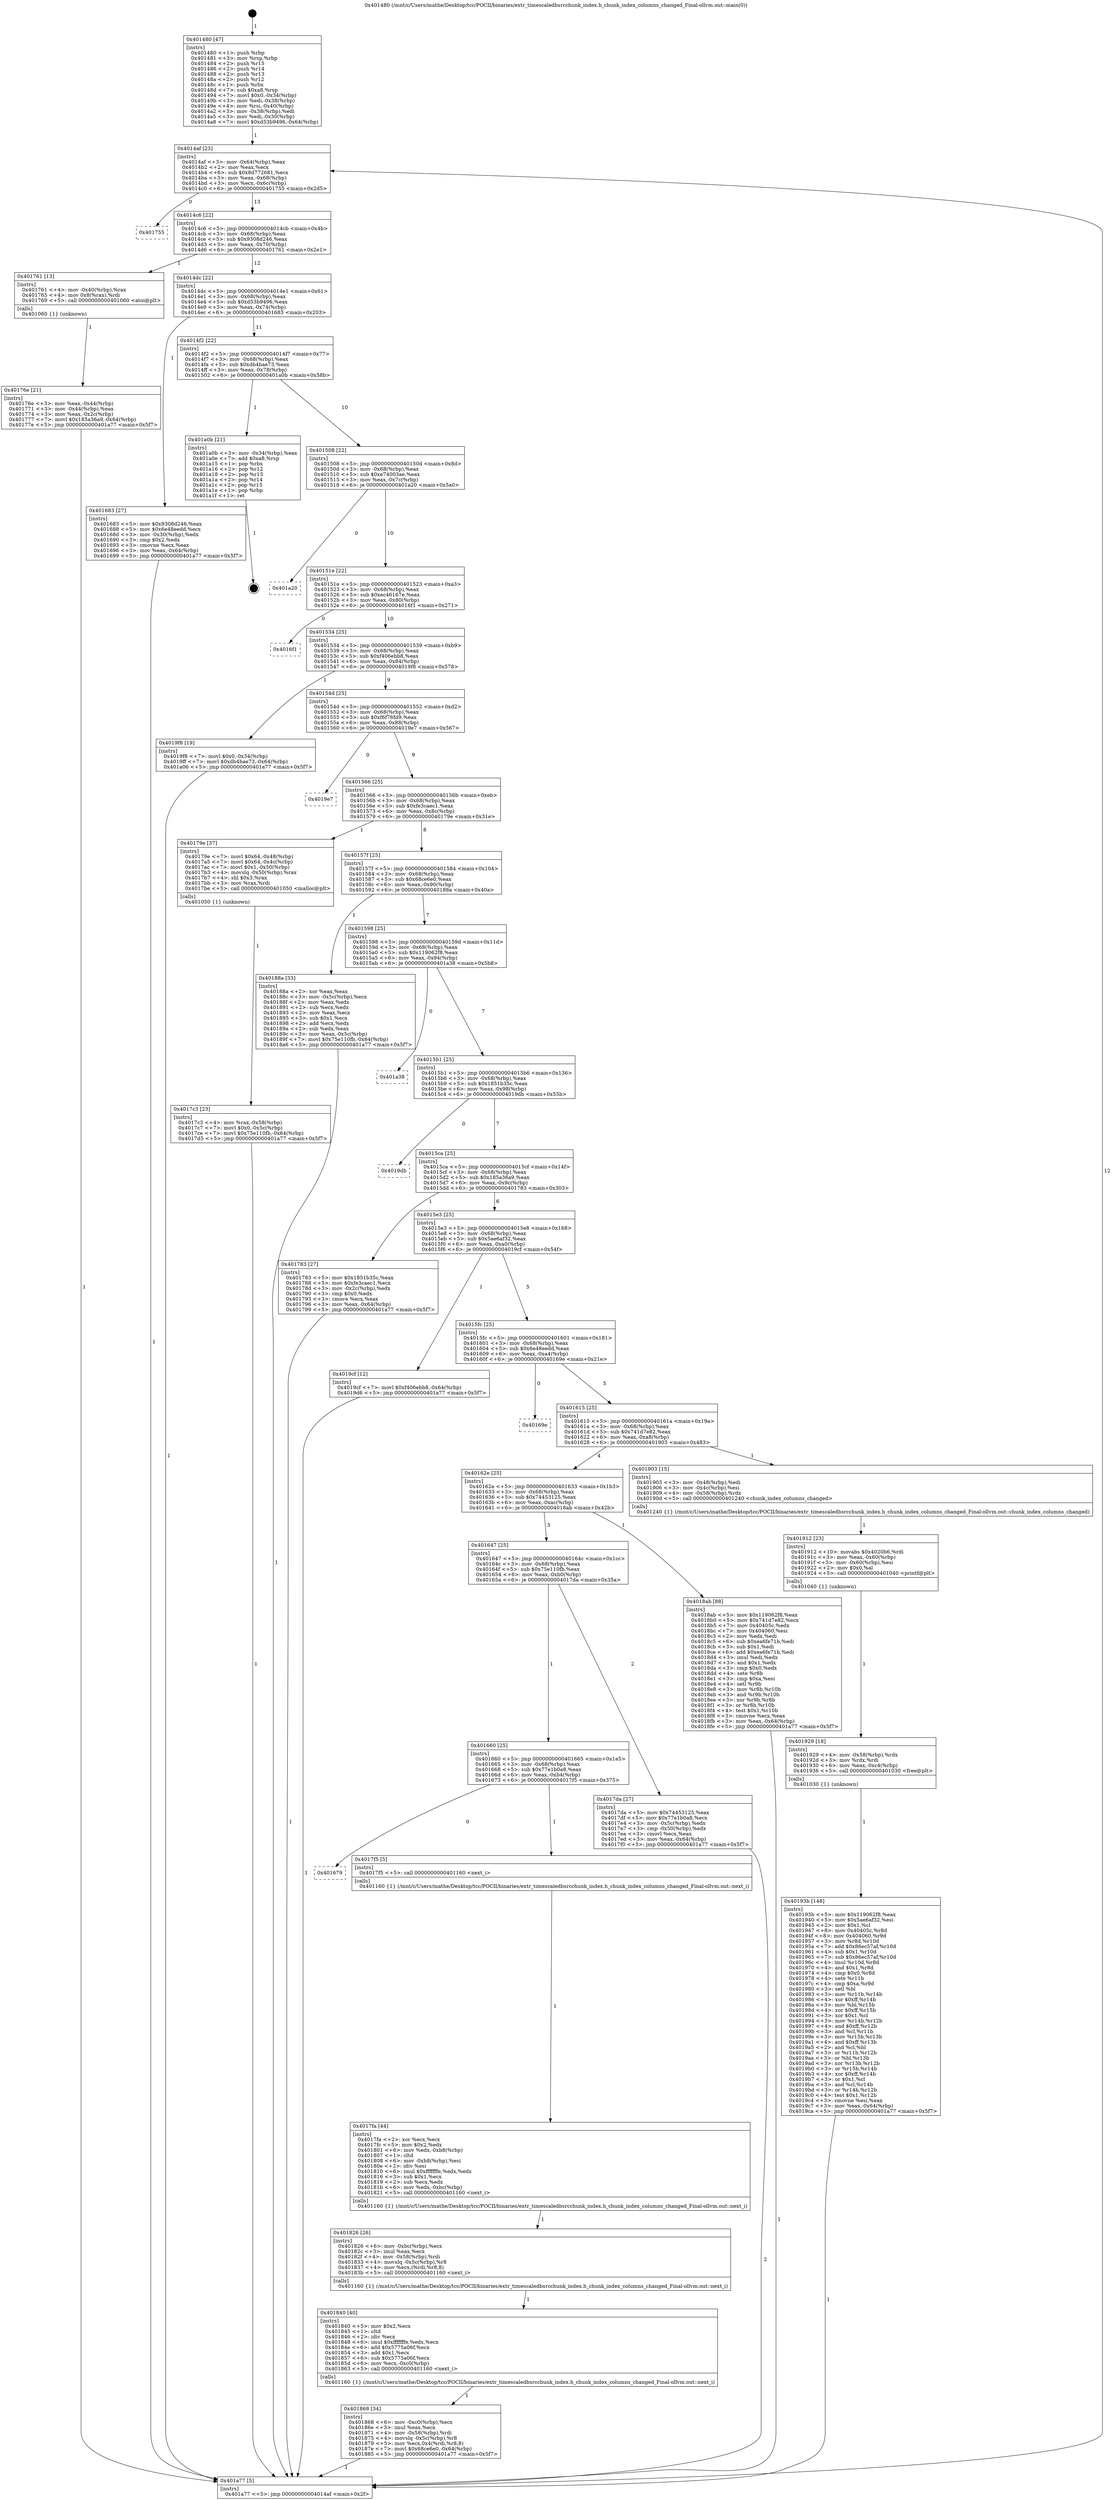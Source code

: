 digraph "0x401480" {
  label = "0x401480 (/mnt/c/Users/mathe/Desktop/tcc/POCII/binaries/extr_timescaledbsrcchunk_index.h_chunk_index_columns_changed_Final-ollvm.out::main(0))"
  labelloc = "t"
  node[shape=record]

  Entry [label="",width=0.3,height=0.3,shape=circle,fillcolor=black,style=filled]
  "0x4014af" [label="{
     0x4014af [23]\l
     | [instrs]\l
     &nbsp;&nbsp;0x4014af \<+3\>: mov -0x64(%rbp),%eax\l
     &nbsp;&nbsp;0x4014b2 \<+2\>: mov %eax,%ecx\l
     &nbsp;&nbsp;0x4014b4 \<+6\>: sub $0x8d772681,%ecx\l
     &nbsp;&nbsp;0x4014ba \<+3\>: mov %eax,-0x68(%rbp)\l
     &nbsp;&nbsp;0x4014bd \<+3\>: mov %ecx,-0x6c(%rbp)\l
     &nbsp;&nbsp;0x4014c0 \<+6\>: je 0000000000401755 \<main+0x2d5\>\l
  }"]
  "0x401755" [label="{
     0x401755\l
  }", style=dashed]
  "0x4014c6" [label="{
     0x4014c6 [22]\l
     | [instrs]\l
     &nbsp;&nbsp;0x4014c6 \<+5\>: jmp 00000000004014cb \<main+0x4b\>\l
     &nbsp;&nbsp;0x4014cb \<+3\>: mov -0x68(%rbp),%eax\l
     &nbsp;&nbsp;0x4014ce \<+5\>: sub $0x9308d246,%eax\l
     &nbsp;&nbsp;0x4014d3 \<+3\>: mov %eax,-0x70(%rbp)\l
     &nbsp;&nbsp;0x4014d6 \<+6\>: je 0000000000401761 \<main+0x2e1\>\l
  }"]
  Exit [label="",width=0.3,height=0.3,shape=circle,fillcolor=black,style=filled,peripheries=2]
  "0x401761" [label="{
     0x401761 [13]\l
     | [instrs]\l
     &nbsp;&nbsp;0x401761 \<+4\>: mov -0x40(%rbp),%rax\l
     &nbsp;&nbsp;0x401765 \<+4\>: mov 0x8(%rax),%rdi\l
     &nbsp;&nbsp;0x401769 \<+5\>: call 0000000000401060 \<atoi@plt\>\l
     | [calls]\l
     &nbsp;&nbsp;0x401060 \{1\} (unknown)\l
  }"]
  "0x4014dc" [label="{
     0x4014dc [22]\l
     | [instrs]\l
     &nbsp;&nbsp;0x4014dc \<+5\>: jmp 00000000004014e1 \<main+0x61\>\l
     &nbsp;&nbsp;0x4014e1 \<+3\>: mov -0x68(%rbp),%eax\l
     &nbsp;&nbsp;0x4014e4 \<+5\>: sub $0xd53b9496,%eax\l
     &nbsp;&nbsp;0x4014e9 \<+3\>: mov %eax,-0x74(%rbp)\l
     &nbsp;&nbsp;0x4014ec \<+6\>: je 0000000000401683 \<main+0x203\>\l
  }"]
  "0x40193b" [label="{
     0x40193b [148]\l
     | [instrs]\l
     &nbsp;&nbsp;0x40193b \<+5\>: mov $0x119062f8,%eax\l
     &nbsp;&nbsp;0x401940 \<+5\>: mov $0x5ae6af32,%esi\l
     &nbsp;&nbsp;0x401945 \<+2\>: mov $0x1,%cl\l
     &nbsp;&nbsp;0x401947 \<+8\>: mov 0x40405c,%r8d\l
     &nbsp;&nbsp;0x40194f \<+8\>: mov 0x404060,%r9d\l
     &nbsp;&nbsp;0x401957 \<+3\>: mov %r8d,%r10d\l
     &nbsp;&nbsp;0x40195a \<+7\>: add $0x86ec57af,%r10d\l
     &nbsp;&nbsp;0x401961 \<+4\>: sub $0x1,%r10d\l
     &nbsp;&nbsp;0x401965 \<+7\>: sub $0x86ec57af,%r10d\l
     &nbsp;&nbsp;0x40196c \<+4\>: imul %r10d,%r8d\l
     &nbsp;&nbsp;0x401970 \<+4\>: and $0x1,%r8d\l
     &nbsp;&nbsp;0x401974 \<+4\>: cmp $0x0,%r8d\l
     &nbsp;&nbsp;0x401978 \<+4\>: sete %r11b\l
     &nbsp;&nbsp;0x40197c \<+4\>: cmp $0xa,%r9d\l
     &nbsp;&nbsp;0x401980 \<+3\>: setl %bl\l
     &nbsp;&nbsp;0x401983 \<+3\>: mov %r11b,%r14b\l
     &nbsp;&nbsp;0x401986 \<+4\>: xor $0xff,%r14b\l
     &nbsp;&nbsp;0x40198a \<+3\>: mov %bl,%r15b\l
     &nbsp;&nbsp;0x40198d \<+4\>: xor $0xff,%r15b\l
     &nbsp;&nbsp;0x401991 \<+3\>: xor $0x1,%cl\l
     &nbsp;&nbsp;0x401994 \<+3\>: mov %r14b,%r12b\l
     &nbsp;&nbsp;0x401997 \<+4\>: and $0xff,%r12b\l
     &nbsp;&nbsp;0x40199b \<+3\>: and %cl,%r11b\l
     &nbsp;&nbsp;0x40199e \<+3\>: mov %r15b,%r13b\l
     &nbsp;&nbsp;0x4019a1 \<+4\>: and $0xff,%r13b\l
     &nbsp;&nbsp;0x4019a5 \<+2\>: and %cl,%bl\l
     &nbsp;&nbsp;0x4019a7 \<+3\>: or %r11b,%r12b\l
     &nbsp;&nbsp;0x4019aa \<+3\>: or %bl,%r13b\l
     &nbsp;&nbsp;0x4019ad \<+3\>: xor %r13b,%r12b\l
     &nbsp;&nbsp;0x4019b0 \<+3\>: or %r15b,%r14b\l
     &nbsp;&nbsp;0x4019b3 \<+4\>: xor $0xff,%r14b\l
     &nbsp;&nbsp;0x4019b7 \<+3\>: or $0x1,%cl\l
     &nbsp;&nbsp;0x4019ba \<+3\>: and %cl,%r14b\l
     &nbsp;&nbsp;0x4019bd \<+3\>: or %r14b,%r12b\l
     &nbsp;&nbsp;0x4019c0 \<+4\>: test $0x1,%r12b\l
     &nbsp;&nbsp;0x4019c4 \<+3\>: cmovne %esi,%eax\l
     &nbsp;&nbsp;0x4019c7 \<+3\>: mov %eax,-0x64(%rbp)\l
     &nbsp;&nbsp;0x4019ca \<+5\>: jmp 0000000000401a77 \<main+0x5f7\>\l
  }"]
  "0x401683" [label="{
     0x401683 [27]\l
     | [instrs]\l
     &nbsp;&nbsp;0x401683 \<+5\>: mov $0x9308d246,%eax\l
     &nbsp;&nbsp;0x401688 \<+5\>: mov $0x6e48eedd,%ecx\l
     &nbsp;&nbsp;0x40168d \<+3\>: mov -0x30(%rbp),%edx\l
     &nbsp;&nbsp;0x401690 \<+3\>: cmp $0x2,%edx\l
     &nbsp;&nbsp;0x401693 \<+3\>: cmovne %ecx,%eax\l
     &nbsp;&nbsp;0x401696 \<+3\>: mov %eax,-0x64(%rbp)\l
     &nbsp;&nbsp;0x401699 \<+5\>: jmp 0000000000401a77 \<main+0x5f7\>\l
  }"]
  "0x4014f2" [label="{
     0x4014f2 [22]\l
     | [instrs]\l
     &nbsp;&nbsp;0x4014f2 \<+5\>: jmp 00000000004014f7 \<main+0x77\>\l
     &nbsp;&nbsp;0x4014f7 \<+3\>: mov -0x68(%rbp),%eax\l
     &nbsp;&nbsp;0x4014fa \<+5\>: sub $0xdb4bae73,%eax\l
     &nbsp;&nbsp;0x4014ff \<+3\>: mov %eax,-0x78(%rbp)\l
     &nbsp;&nbsp;0x401502 \<+6\>: je 0000000000401a0b \<main+0x58b\>\l
  }"]
  "0x401a77" [label="{
     0x401a77 [5]\l
     | [instrs]\l
     &nbsp;&nbsp;0x401a77 \<+5\>: jmp 00000000004014af \<main+0x2f\>\l
  }"]
  "0x401480" [label="{
     0x401480 [47]\l
     | [instrs]\l
     &nbsp;&nbsp;0x401480 \<+1\>: push %rbp\l
     &nbsp;&nbsp;0x401481 \<+3\>: mov %rsp,%rbp\l
     &nbsp;&nbsp;0x401484 \<+2\>: push %r15\l
     &nbsp;&nbsp;0x401486 \<+2\>: push %r14\l
     &nbsp;&nbsp;0x401488 \<+2\>: push %r13\l
     &nbsp;&nbsp;0x40148a \<+2\>: push %r12\l
     &nbsp;&nbsp;0x40148c \<+1\>: push %rbx\l
     &nbsp;&nbsp;0x40148d \<+7\>: sub $0xa8,%rsp\l
     &nbsp;&nbsp;0x401494 \<+7\>: movl $0x0,-0x34(%rbp)\l
     &nbsp;&nbsp;0x40149b \<+3\>: mov %edi,-0x38(%rbp)\l
     &nbsp;&nbsp;0x40149e \<+4\>: mov %rsi,-0x40(%rbp)\l
     &nbsp;&nbsp;0x4014a2 \<+3\>: mov -0x38(%rbp),%edi\l
     &nbsp;&nbsp;0x4014a5 \<+3\>: mov %edi,-0x30(%rbp)\l
     &nbsp;&nbsp;0x4014a8 \<+7\>: movl $0xd53b9496,-0x64(%rbp)\l
  }"]
  "0x40176e" [label="{
     0x40176e [21]\l
     | [instrs]\l
     &nbsp;&nbsp;0x40176e \<+3\>: mov %eax,-0x44(%rbp)\l
     &nbsp;&nbsp;0x401771 \<+3\>: mov -0x44(%rbp),%eax\l
     &nbsp;&nbsp;0x401774 \<+3\>: mov %eax,-0x2c(%rbp)\l
     &nbsp;&nbsp;0x401777 \<+7\>: movl $0x185a36a9,-0x64(%rbp)\l
     &nbsp;&nbsp;0x40177e \<+5\>: jmp 0000000000401a77 \<main+0x5f7\>\l
  }"]
  "0x401929" [label="{
     0x401929 [18]\l
     | [instrs]\l
     &nbsp;&nbsp;0x401929 \<+4\>: mov -0x58(%rbp),%rdx\l
     &nbsp;&nbsp;0x40192d \<+3\>: mov %rdx,%rdi\l
     &nbsp;&nbsp;0x401930 \<+6\>: mov %eax,-0xc4(%rbp)\l
     &nbsp;&nbsp;0x401936 \<+5\>: call 0000000000401030 \<free@plt\>\l
     | [calls]\l
     &nbsp;&nbsp;0x401030 \{1\} (unknown)\l
  }"]
  "0x401a0b" [label="{
     0x401a0b [21]\l
     | [instrs]\l
     &nbsp;&nbsp;0x401a0b \<+3\>: mov -0x34(%rbp),%eax\l
     &nbsp;&nbsp;0x401a0e \<+7\>: add $0xa8,%rsp\l
     &nbsp;&nbsp;0x401a15 \<+1\>: pop %rbx\l
     &nbsp;&nbsp;0x401a16 \<+2\>: pop %r12\l
     &nbsp;&nbsp;0x401a18 \<+2\>: pop %r13\l
     &nbsp;&nbsp;0x401a1a \<+2\>: pop %r14\l
     &nbsp;&nbsp;0x401a1c \<+2\>: pop %r15\l
     &nbsp;&nbsp;0x401a1e \<+1\>: pop %rbp\l
     &nbsp;&nbsp;0x401a1f \<+1\>: ret\l
  }"]
  "0x401508" [label="{
     0x401508 [22]\l
     | [instrs]\l
     &nbsp;&nbsp;0x401508 \<+5\>: jmp 000000000040150d \<main+0x8d\>\l
     &nbsp;&nbsp;0x40150d \<+3\>: mov -0x68(%rbp),%eax\l
     &nbsp;&nbsp;0x401510 \<+5\>: sub $0xe74003ae,%eax\l
     &nbsp;&nbsp;0x401515 \<+3\>: mov %eax,-0x7c(%rbp)\l
     &nbsp;&nbsp;0x401518 \<+6\>: je 0000000000401a20 \<main+0x5a0\>\l
  }"]
  "0x401912" [label="{
     0x401912 [23]\l
     | [instrs]\l
     &nbsp;&nbsp;0x401912 \<+10\>: movabs $0x4020b6,%rdi\l
     &nbsp;&nbsp;0x40191c \<+3\>: mov %eax,-0x60(%rbp)\l
     &nbsp;&nbsp;0x40191f \<+3\>: mov -0x60(%rbp),%esi\l
     &nbsp;&nbsp;0x401922 \<+2\>: mov $0x0,%al\l
     &nbsp;&nbsp;0x401924 \<+5\>: call 0000000000401040 \<printf@plt\>\l
     | [calls]\l
     &nbsp;&nbsp;0x401040 \{1\} (unknown)\l
  }"]
  "0x401a20" [label="{
     0x401a20\l
  }", style=dashed]
  "0x40151e" [label="{
     0x40151e [22]\l
     | [instrs]\l
     &nbsp;&nbsp;0x40151e \<+5\>: jmp 0000000000401523 \<main+0xa3\>\l
     &nbsp;&nbsp;0x401523 \<+3\>: mov -0x68(%rbp),%eax\l
     &nbsp;&nbsp;0x401526 \<+5\>: sub $0xec46167e,%eax\l
     &nbsp;&nbsp;0x40152b \<+3\>: mov %eax,-0x80(%rbp)\l
     &nbsp;&nbsp;0x40152e \<+6\>: je 00000000004016f1 \<main+0x271\>\l
  }"]
  "0x401868" [label="{
     0x401868 [34]\l
     | [instrs]\l
     &nbsp;&nbsp;0x401868 \<+6\>: mov -0xc0(%rbp),%ecx\l
     &nbsp;&nbsp;0x40186e \<+3\>: imul %eax,%ecx\l
     &nbsp;&nbsp;0x401871 \<+4\>: mov -0x58(%rbp),%rdi\l
     &nbsp;&nbsp;0x401875 \<+4\>: movslq -0x5c(%rbp),%r8\l
     &nbsp;&nbsp;0x401879 \<+5\>: mov %ecx,0x4(%rdi,%r8,8)\l
     &nbsp;&nbsp;0x40187e \<+7\>: movl $0x68ce6e0,-0x64(%rbp)\l
     &nbsp;&nbsp;0x401885 \<+5\>: jmp 0000000000401a77 \<main+0x5f7\>\l
  }"]
  "0x4016f1" [label="{
     0x4016f1\l
  }", style=dashed]
  "0x401534" [label="{
     0x401534 [25]\l
     | [instrs]\l
     &nbsp;&nbsp;0x401534 \<+5\>: jmp 0000000000401539 \<main+0xb9\>\l
     &nbsp;&nbsp;0x401539 \<+3\>: mov -0x68(%rbp),%eax\l
     &nbsp;&nbsp;0x40153c \<+5\>: sub $0xf406ebb8,%eax\l
     &nbsp;&nbsp;0x401541 \<+6\>: mov %eax,-0x84(%rbp)\l
     &nbsp;&nbsp;0x401547 \<+6\>: je 00000000004019f8 \<main+0x578\>\l
  }"]
  "0x401840" [label="{
     0x401840 [40]\l
     | [instrs]\l
     &nbsp;&nbsp;0x401840 \<+5\>: mov $0x2,%ecx\l
     &nbsp;&nbsp;0x401845 \<+1\>: cltd\l
     &nbsp;&nbsp;0x401846 \<+2\>: idiv %ecx\l
     &nbsp;&nbsp;0x401848 \<+6\>: imul $0xfffffffe,%edx,%ecx\l
     &nbsp;&nbsp;0x40184e \<+6\>: add $0x5775a06f,%ecx\l
     &nbsp;&nbsp;0x401854 \<+3\>: add $0x1,%ecx\l
     &nbsp;&nbsp;0x401857 \<+6\>: sub $0x5775a06f,%ecx\l
     &nbsp;&nbsp;0x40185d \<+6\>: mov %ecx,-0xc0(%rbp)\l
     &nbsp;&nbsp;0x401863 \<+5\>: call 0000000000401160 \<next_i\>\l
     | [calls]\l
     &nbsp;&nbsp;0x401160 \{1\} (/mnt/c/Users/mathe/Desktop/tcc/POCII/binaries/extr_timescaledbsrcchunk_index.h_chunk_index_columns_changed_Final-ollvm.out::next_i)\l
  }"]
  "0x4019f8" [label="{
     0x4019f8 [19]\l
     | [instrs]\l
     &nbsp;&nbsp;0x4019f8 \<+7\>: movl $0x0,-0x34(%rbp)\l
     &nbsp;&nbsp;0x4019ff \<+7\>: movl $0xdb4bae73,-0x64(%rbp)\l
     &nbsp;&nbsp;0x401a06 \<+5\>: jmp 0000000000401a77 \<main+0x5f7\>\l
  }"]
  "0x40154d" [label="{
     0x40154d [25]\l
     | [instrs]\l
     &nbsp;&nbsp;0x40154d \<+5\>: jmp 0000000000401552 \<main+0xd2\>\l
     &nbsp;&nbsp;0x401552 \<+3\>: mov -0x68(%rbp),%eax\l
     &nbsp;&nbsp;0x401555 \<+5\>: sub $0xf6f76fd9,%eax\l
     &nbsp;&nbsp;0x40155a \<+6\>: mov %eax,-0x88(%rbp)\l
     &nbsp;&nbsp;0x401560 \<+6\>: je 00000000004019e7 \<main+0x567\>\l
  }"]
  "0x401826" [label="{
     0x401826 [26]\l
     | [instrs]\l
     &nbsp;&nbsp;0x401826 \<+6\>: mov -0xbc(%rbp),%ecx\l
     &nbsp;&nbsp;0x40182c \<+3\>: imul %eax,%ecx\l
     &nbsp;&nbsp;0x40182f \<+4\>: mov -0x58(%rbp),%rdi\l
     &nbsp;&nbsp;0x401833 \<+4\>: movslq -0x5c(%rbp),%r8\l
     &nbsp;&nbsp;0x401837 \<+4\>: mov %ecx,(%rdi,%r8,8)\l
     &nbsp;&nbsp;0x40183b \<+5\>: call 0000000000401160 \<next_i\>\l
     | [calls]\l
     &nbsp;&nbsp;0x401160 \{1\} (/mnt/c/Users/mathe/Desktop/tcc/POCII/binaries/extr_timescaledbsrcchunk_index.h_chunk_index_columns_changed_Final-ollvm.out::next_i)\l
  }"]
  "0x4019e7" [label="{
     0x4019e7\l
  }", style=dashed]
  "0x401566" [label="{
     0x401566 [25]\l
     | [instrs]\l
     &nbsp;&nbsp;0x401566 \<+5\>: jmp 000000000040156b \<main+0xeb\>\l
     &nbsp;&nbsp;0x40156b \<+3\>: mov -0x68(%rbp),%eax\l
     &nbsp;&nbsp;0x40156e \<+5\>: sub $0xfe3caec1,%eax\l
     &nbsp;&nbsp;0x401573 \<+6\>: mov %eax,-0x8c(%rbp)\l
     &nbsp;&nbsp;0x401579 \<+6\>: je 000000000040179e \<main+0x31e\>\l
  }"]
  "0x4017fa" [label="{
     0x4017fa [44]\l
     | [instrs]\l
     &nbsp;&nbsp;0x4017fa \<+2\>: xor %ecx,%ecx\l
     &nbsp;&nbsp;0x4017fc \<+5\>: mov $0x2,%edx\l
     &nbsp;&nbsp;0x401801 \<+6\>: mov %edx,-0xb8(%rbp)\l
     &nbsp;&nbsp;0x401807 \<+1\>: cltd\l
     &nbsp;&nbsp;0x401808 \<+6\>: mov -0xb8(%rbp),%esi\l
     &nbsp;&nbsp;0x40180e \<+2\>: idiv %esi\l
     &nbsp;&nbsp;0x401810 \<+6\>: imul $0xfffffffe,%edx,%edx\l
     &nbsp;&nbsp;0x401816 \<+3\>: sub $0x1,%ecx\l
     &nbsp;&nbsp;0x401819 \<+2\>: sub %ecx,%edx\l
     &nbsp;&nbsp;0x40181b \<+6\>: mov %edx,-0xbc(%rbp)\l
     &nbsp;&nbsp;0x401821 \<+5\>: call 0000000000401160 \<next_i\>\l
     | [calls]\l
     &nbsp;&nbsp;0x401160 \{1\} (/mnt/c/Users/mathe/Desktop/tcc/POCII/binaries/extr_timescaledbsrcchunk_index.h_chunk_index_columns_changed_Final-ollvm.out::next_i)\l
  }"]
  "0x40179e" [label="{
     0x40179e [37]\l
     | [instrs]\l
     &nbsp;&nbsp;0x40179e \<+7\>: movl $0x64,-0x48(%rbp)\l
     &nbsp;&nbsp;0x4017a5 \<+7\>: movl $0x64,-0x4c(%rbp)\l
     &nbsp;&nbsp;0x4017ac \<+7\>: movl $0x1,-0x50(%rbp)\l
     &nbsp;&nbsp;0x4017b3 \<+4\>: movslq -0x50(%rbp),%rax\l
     &nbsp;&nbsp;0x4017b7 \<+4\>: shl $0x3,%rax\l
     &nbsp;&nbsp;0x4017bb \<+3\>: mov %rax,%rdi\l
     &nbsp;&nbsp;0x4017be \<+5\>: call 0000000000401050 \<malloc@plt\>\l
     | [calls]\l
     &nbsp;&nbsp;0x401050 \{1\} (unknown)\l
  }"]
  "0x40157f" [label="{
     0x40157f [25]\l
     | [instrs]\l
     &nbsp;&nbsp;0x40157f \<+5\>: jmp 0000000000401584 \<main+0x104\>\l
     &nbsp;&nbsp;0x401584 \<+3\>: mov -0x68(%rbp),%eax\l
     &nbsp;&nbsp;0x401587 \<+5\>: sub $0x68ce6e0,%eax\l
     &nbsp;&nbsp;0x40158c \<+6\>: mov %eax,-0x90(%rbp)\l
     &nbsp;&nbsp;0x401592 \<+6\>: je 000000000040188a \<main+0x40a\>\l
  }"]
  "0x401679" [label="{
     0x401679\l
  }", style=dashed]
  "0x40188a" [label="{
     0x40188a [33]\l
     | [instrs]\l
     &nbsp;&nbsp;0x40188a \<+2\>: xor %eax,%eax\l
     &nbsp;&nbsp;0x40188c \<+3\>: mov -0x5c(%rbp),%ecx\l
     &nbsp;&nbsp;0x40188f \<+2\>: mov %eax,%edx\l
     &nbsp;&nbsp;0x401891 \<+2\>: sub %ecx,%edx\l
     &nbsp;&nbsp;0x401893 \<+2\>: mov %eax,%ecx\l
     &nbsp;&nbsp;0x401895 \<+3\>: sub $0x1,%ecx\l
     &nbsp;&nbsp;0x401898 \<+2\>: add %ecx,%edx\l
     &nbsp;&nbsp;0x40189a \<+2\>: sub %edx,%eax\l
     &nbsp;&nbsp;0x40189c \<+3\>: mov %eax,-0x5c(%rbp)\l
     &nbsp;&nbsp;0x40189f \<+7\>: movl $0x75e110fb,-0x64(%rbp)\l
     &nbsp;&nbsp;0x4018a6 \<+5\>: jmp 0000000000401a77 \<main+0x5f7\>\l
  }"]
  "0x401598" [label="{
     0x401598 [25]\l
     | [instrs]\l
     &nbsp;&nbsp;0x401598 \<+5\>: jmp 000000000040159d \<main+0x11d\>\l
     &nbsp;&nbsp;0x40159d \<+3\>: mov -0x68(%rbp),%eax\l
     &nbsp;&nbsp;0x4015a0 \<+5\>: sub $0x119062f8,%eax\l
     &nbsp;&nbsp;0x4015a5 \<+6\>: mov %eax,-0x94(%rbp)\l
     &nbsp;&nbsp;0x4015ab \<+6\>: je 0000000000401a38 \<main+0x5b8\>\l
  }"]
  "0x4017f5" [label="{
     0x4017f5 [5]\l
     | [instrs]\l
     &nbsp;&nbsp;0x4017f5 \<+5\>: call 0000000000401160 \<next_i\>\l
     | [calls]\l
     &nbsp;&nbsp;0x401160 \{1\} (/mnt/c/Users/mathe/Desktop/tcc/POCII/binaries/extr_timescaledbsrcchunk_index.h_chunk_index_columns_changed_Final-ollvm.out::next_i)\l
  }"]
  "0x401a38" [label="{
     0x401a38\l
  }", style=dashed]
  "0x4015b1" [label="{
     0x4015b1 [25]\l
     | [instrs]\l
     &nbsp;&nbsp;0x4015b1 \<+5\>: jmp 00000000004015b6 \<main+0x136\>\l
     &nbsp;&nbsp;0x4015b6 \<+3\>: mov -0x68(%rbp),%eax\l
     &nbsp;&nbsp;0x4015b9 \<+5\>: sub $0x1851b35c,%eax\l
     &nbsp;&nbsp;0x4015be \<+6\>: mov %eax,-0x98(%rbp)\l
     &nbsp;&nbsp;0x4015c4 \<+6\>: je 00000000004019db \<main+0x55b\>\l
  }"]
  "0x401660" [label="{
     0x401660 [25]\l
     | [instrs]\l
     &nbsp;&nbsp;0x401660 \<+5\>: jmp 0000000000401665 \<main+0x1e5\>\l
     &nbsp;&nbsp;0x401665 \<+3\>: mov -0x68(%rbp),%eax\l
     &nbsp;&nbsp;0x401668 \<+5\>: sub $0x77e1b0a8,%eax\l
     &nbsp;&nbsp;0x40166d \<+6\>: mov %eax,-0xb4(%rbp)\l
     &nbsp;&nbsp;0x401673 \<+6\>: je 00000000004017f5 \<main+0x375\>\l
  }"]
  "0x4019db" [label="{
     0x4019db\l
  }", style=dashed]
  "0x4015ca" [label="{
     0x4015ca [25]\l
     | [instrs]\l
     &nbsp;&nbsp;0x4015ca \<+5\>: jmp 00000000004015cf \<main+0x14f\>\l
     &nbsp;&nbsp;0x4015cf \<+3\>: mov -0x68(%rbp),%eax\l
     &nbsp;&nbsp;0x4015d2 \<+5\>: sub $0x185a36a9,%eax\l
     &nbsp;&nbsp;0x4015d7 \<+6\>: mov %eax,-0x9c(%rbp)\l
     &nbsp;&nbsp;0x4015dd \<+6\>: je 0000000000401783 \<main+0x303\>\l
  }"]
  "0x4017da" [label="{
     0x4017da [27]\l
     | [instrs]\l
     &nbsp;&nbsp;0x4017da \<+5\>: mov $0x74453125,%eax\l
     &nbsp;&nbsp;0x4017df \<+5\>: mov $0x77e1b0a8,%ecx\l
     &nbsp;&nbsp;0x4017e4 \<+3\>: mov -0x5c(%rbp),%edx\l
     &nbsp;&nbsp;0x4017e7 \<+3\>: cmp -0x50(%rbp),%edx\l
     &nbsp;&nbsp;0x4017ea \<+3\>: cmovl %ecx,%eax\l
     &nbsp;&nbsp;0x4017ed \<+3\>: mov %eax,-0x64(%rbp)\l
     &nbsp;&nbsp;0x4017f0 \<+5\>: jmp 0000000000401a77 \<main+0x5f7\>\l
  }"]
  "0x401783" [label="{
     0x401783 [27]\l
     | [instrs]\l
     &nbsp;&nbsp;0x401783 \<+5\>: mov $0x1851b35c,%eax\l
     &nbsp;&nbsp;0x401788 \<+5\>: mov $0xfe3caec1,%ecx\l
     &nbsp;&nbsp;0x40178d \<+3\>: mov -0x2c(%rbp),%edx\l
     &nbsp;&nbsp;0x401790 \<+3\>: cmp $0x0,%edx\l
     &nbsp;&nbsp;0x401793 \<+3\>: cmove %ecx,%eax\l
     &nbsp;&nbsp;0x401796 \<+3\>: mov %eax,-0x64(%rbp)\l
     &nbsp;&nbsp;0x401799 \<+5\>: jmp 0000000000401a77 \<main+0x5f7\>\l
  }"]
  "0x4015e3" [label="{
     0x4015e3 [25]\l
     | [instrs]\l
     &nbsp;&nbsp;0x4015e3 \<+5\>: jmp 00000000004015e8 \<main+0x168\>\l
     &nbsp;&nbsp;0x4015e8 \<+3\>: mov -0x68(%rbp),%eax\l
     &nbsp;&nbsp;0x4015eb \<+5\>: sub $0x5ae6af32,%eax\l
     &nbsp;&nbsp;0x4015f0 \<+6\>: mov %eax,-0xa0(%rbp)\l
     &nbsp;&nbsp;0x4015f6 \<+6\>: je 00000000004019cf \<main+0x54f\>\l
  }"]
  "0x4017c3" [label="{
     0x4017c3 [23]\l
     | [instrs]\l
     &nbsp;&nbsp;0x4017c3 \<+4\>: mov %rax,-0x58(%rbp)\l
     &nbsp;&nbsp;0x4017c7 \<+7\>: movl $0x0,-0x5c(%rbp)\l
     &nbsp;&nbsp;0x4017ce \<+7\>: movl $0x75e110fb,-0x64(%rbp)\l
     &nbsp;&nbsp;0x4017d5 \<+5\>: jmp 0000000000401a77 \<main+0x5f7\>\l
  }"]
  "0x401647" [label="{
     0x401647 [25]\l
     | [instrs]\l
     &nbsp;&nbsp;0x401647 \<+5\>: jmp 000000000040164c \<main+0x1cc\>\l
     &nbsp;&nbsp;0x40164c \<+3\>: mov -0x68(%rbp),%eax\l
     &nbsp;&nbsp;0x40164f \<+5\>: sub $0x75e110fb,%eax\l
     &nbsp;&nbsp;0x401654 \<+6\>: mov %eax,-0xb0(%rbp)\l
     &nbsp;&nbsp;0x40165a \<+6\>: je 00000000004017da \<main+0x35a\>\l
  }"]
  "0x4019cf" [label="{
     0x4019cf [12]\l
     | [instrs]\l
     &nbsp;&nbsp;0x4019cf \<+7\>: movl $0xf406ebb8,-0x64(%rbp)\l
     &nbsp;&nbsp;0x4019d6 \<+5\>: jmp 0000000000401a77 \<main+0x5f7\>\l
  }"]
  "0x4015fc" [label="{
     0x4015fc [25]\l
     | [instrs]\l
     &nbsp;&nbsp;0x4015fc \<+5\>: jmp 0000000000401601 \<main+0x181\>\l
     &nbsp;&nbsp;0x401601 \<+3\>: mov -0x68(%rbp),%eax\l
     &nbsp;&nbsp;0x401604 \<+5\>: sub $0x6e48eedd,%eax\l
     &nbsp;&nbsp;0x401609 \<+6\>: mov %eax,-0xa4(%rbp)\l
     &nbsp;&nbsp;0x40160f \<+6\>: je 000000000040169e \<main+0x21e\>\l
  }"]
  "0x4018ab" [label="{
     0x4018ab [88]\l
     | [instrs]\l
     &nbsp;&nbsp;0x4018ab \<+5\>: mov $0x119062f8,%eax\l
     &nbsp;&nbsp;0x4018b0 \<+5\>: mov $0x741d7e82,%ecx\l
     &nbsp;&nbsp;0x4018b5 \<+7\>: mov 0x40405c,%edx\l
     &nbsp;&nbsp;0x4018bc \<+7\>: mov 0x404060,%esi\l
     &nbsp;&nbsp;0x4018c3 \<+2\>: mov %edx,%edi\l
     &nbsp;&nbsp;0x4018c5 \<+6\>: sub $0xea6fe71b,%edi\l
     &nbsp;&nbsp;0x4018cb \<+3\>: sub $0x1,%edi\l
     &nbsp;&nbsp;0x4018ce \<+6\>: add $0xea6fe71b,%edi\l
     &nbsp;&nbsp;0x4018d4 \<+3\>: imul %edi,%edx\l
     &nbsp;&nbsp;0x4018d7 \<+3\>: and $0x1,%edx\l
     &nbsp;&nbsp;0x4018da \<+3\>: cmp $0x0,%edx\l
     &nbsp;&nbsp;0x4018dd \<+4\>: sete %r8b\l
     &nbsp;&nbsp;0x4018e1 \<+3\>: cmp $0xa,%esi\l
     &nbsp;&nbsp;0x4018e4 \<+4\>: setl %r9b\l
     &nbsp;&nbsp;0x4018e8 \<+3\>: mov %r8b,%r10b\l
     &nbsp;&nbsp;0x4018eb \<+3\>: and %r9b,%r10b\l
     &nbsp;&nbsp;0x4018ee \<+3\>: xor %r9b,%r8b\l
     &nbsp;&nbsp;0x4018f1 \<+3\>: or %r8b,%r10b\l
     &nbsp;&nbsp;0x4018f4 \<+4\>: test $0x1,%r10b\l
     &nbsp;&nbsp;0x4018f8 \<+3\>: cmovne %ecx,%eax\l
     &nbsp;&nbsp;0x4018fb \<+3\>: mov %eax,-0x64(%rbp)\l
     &nbsp;&nbsp;0x4018fe \<+5\>: jmp 0000000000401a77 \<main+0x5f7\>\l
  }"]
  "0x40169e" [label="{
     0x40169e\l
  }", style=dashed]
  "0x401615" [label="{
     0x401615 [25]\l
     | [instrs]\l
     &nbsp;&nbsp;0x401615 \<+5\>: jmp 000000000040161a \<main+0x19a\>\l
     &nbsp;&nbsp;0x40161a \<+3\>: mov -0x68(%rbp),%eax\l
     &nbsp;&nbsp;0x40161d \<+5\>: sub $0x741d7e82,%eax\l
     &nbsp;&nbsp;0x401622 \<+6\>: mov %eax,-0xa8(%rbp)\l
     &nbsp;&nbsp;0x401628 \<+6\>: je 0000000000401903 \<main+0x483\>\l
  }"]
  "0x40162e" [label="{
     0x40162e [25]\l
     | [instrs]\l
     &nbsp;&nbsp;0x40162e \<+5\>: jmp 0000000000401633 \<main+0x1b3\>\l
     &nbsp;&nbsp;0x401633 \<+3\>: mov -0x68(%rbp),%eax\l
     &nbsp;&nbsp;0x401636 \<+5\>: sub $0x74453125,%eax\l
     &nbsp;&nbsp;0x40163b \<+6\>: mov %eax,-0xac(%rbp)\l
     &nbsp;&nbsp;0x401641 \<+6\>: je 00000000004018ab \<main+0x42b\>\l
  }"]
  "0x401903" [label="{
     0x401903 [15]\l
     | [instrs]\l
     &nbsp;&nbsp;0x401903 \<+3\>: mov -0x48(%rbp),%edi\l
     &nbsp;&nbsp;0x401906 \<+3\>: mov -0x4c(%rbp),%esi\l
     &nbsp;&nbsp;0x401909 \<+4\>: mov -0x58(%rbp),%rdx\l
     &nbsp;&nbsp;0x40190d \<+5\>: call 0000000000401240 \<chunk_index_columns_changed\>\l
     | [calls]\l
     &nbsp;&nbsp;0x401240 \{1\} (/mnt/c/Users/mathe/Desktop/tcc/POCII/binaries/extr_timescaledbsrcchunk_index.h_chunk_index_columns_changed_Final-ollvm.out::chunk_index_columns_changed)\l
  }"]
  Entry -> "0x401480" [label=" 1"]
  "0x4014af" -> "0x401755" [label=" 0"]
  "0x4014af" -> "0x4014c6" [label=" 13"]
  "0x401a0b" -> Exit [label=" 1"]
  "0x4014c6" -> "0x401761" [label=" 1"]
  "0x4014c6" -> "0x4014dc" [label=" 12"]
  "0x4019f8" -> "0x401a77" [label=" 1"]
  "0x4014dc" -> "0x401683" [label=" 1"]
  "0x4014dc" -> "0x4014f2" [label=" 11"]
  "0x401683" -> "0x401a77" [label=" 1"]
  "0x401480" -> "0x4014af" [label=" 1"]
  "0x401a77" -> "0x4014af" [label=" 12"]
  "0x401761" -> "0x40176e" [label=" 1"]
  "0x40176e" -> "0x401a77" [label=" 1"]
  "0x4019cf" -> "0x401a77" [label=" 1"]
  "0x4014f2" -> "0x401a0b" [label=" 1"]
  "0x4014f2" -> "0x401508" [label=" 10"]
  "0x40193b" -> "0x401a77" [label=" 1"]
  "0x401508" -> "0x401a20" [label=" 0"]
  "0x401508" -> "0x40151e" [label=" 10"]
  "0x401929" -> "0x40193b" [label=" 1"]
  "0x40151e" -> "0x4016f1" [label=" 0"]
  "0x40151e" -> "0x401534" [label=" 10"]
  "0x401912" -> "0x401929" [label=" 1"]
  "0x401534" -> "0x4019f8" [label=" 1"]
  "0x401534" -> "0x40154d" [label=" 9"]
  "0x401903" -> "0x401912" [label=" 1"]
  "0x40154d" -> "0x4019e7" [label=" 0"]
  "0x40154d" -> "0x401566" [label=" 9"]
  "0x4018ab" -> "0x401a77" [label=" 1"]
  "0x401566" -> "0x40179e" [label=" 1"]
  "0x401566" -> "0x40157f" [label=" 8"]
  "0x40188a" -> "0x401a77" [label=" 1"]
  "0x40157f" -> "0x40188a" [label=" 1"]
  "0x40157f" -> "0x401598" [label=" 7"]
  "0x401868" -> "0x401a77" [label=" 1"]
  "0x401598" -> "0x401a38" [label=" 0"]
  "0x401598" -> "0x4015b1" [label=" 7"]
  "0x401840" -> "0x401868" [label=" 1"]
  "0x4015b1" -> "0x4019db" [label=" 0"]
  "0x4015b1" -> "0x4015ca" [label=" 7"]
  "0x4017fa" -> "0x401826" [label=" 1"]
  "0x4015ca" -> "0x401783" [label=" 1"]
  "0x4015ca" -> "0x4015e3" [label=" 6"]
  "0x401783" -> "0x401a77" [label=" 1"]
  "0x40179e" -> "0x4017c3" [label=" 1"]
  "0x4017c3" -> "0x401a77" [label=" 1"]
  "0x4017f5" -> "0x4017fa" [label=" 1"]
  "0x4015e3" -> "0x4019cf" [label=" 1"]
  "0x4015e3" -> "0x4015fc" [label=" 5"]
  "0x401660" -> "0x4017f5" [label=" 1"]
  "0x4015fc" -> "0x40169e" [label=" 0"]
  "0x4015fc" -> "0x401615" [label=" 5"]
  "0x401826" -> "0x401840" [label=" 1"]
  "0x401615" -> "0x401903" [label=" 1"]
  "0x401615" -> "0x40162e" [label=" 4"]
  "0x4017da" -> "0x401a77" [label=" 2"]
  "0x40162e" -> "0x4018ab" [label=" 1"]
  "0x40162e" -> "0x401647" [label=" 3"]
  "0x401660" -> "0x401679" [label=" 0"]
  "0x401647" -> "0x4017da" [label=" 2"]
  "0x401647" -> "0x401660" [label=" 1"]
}
